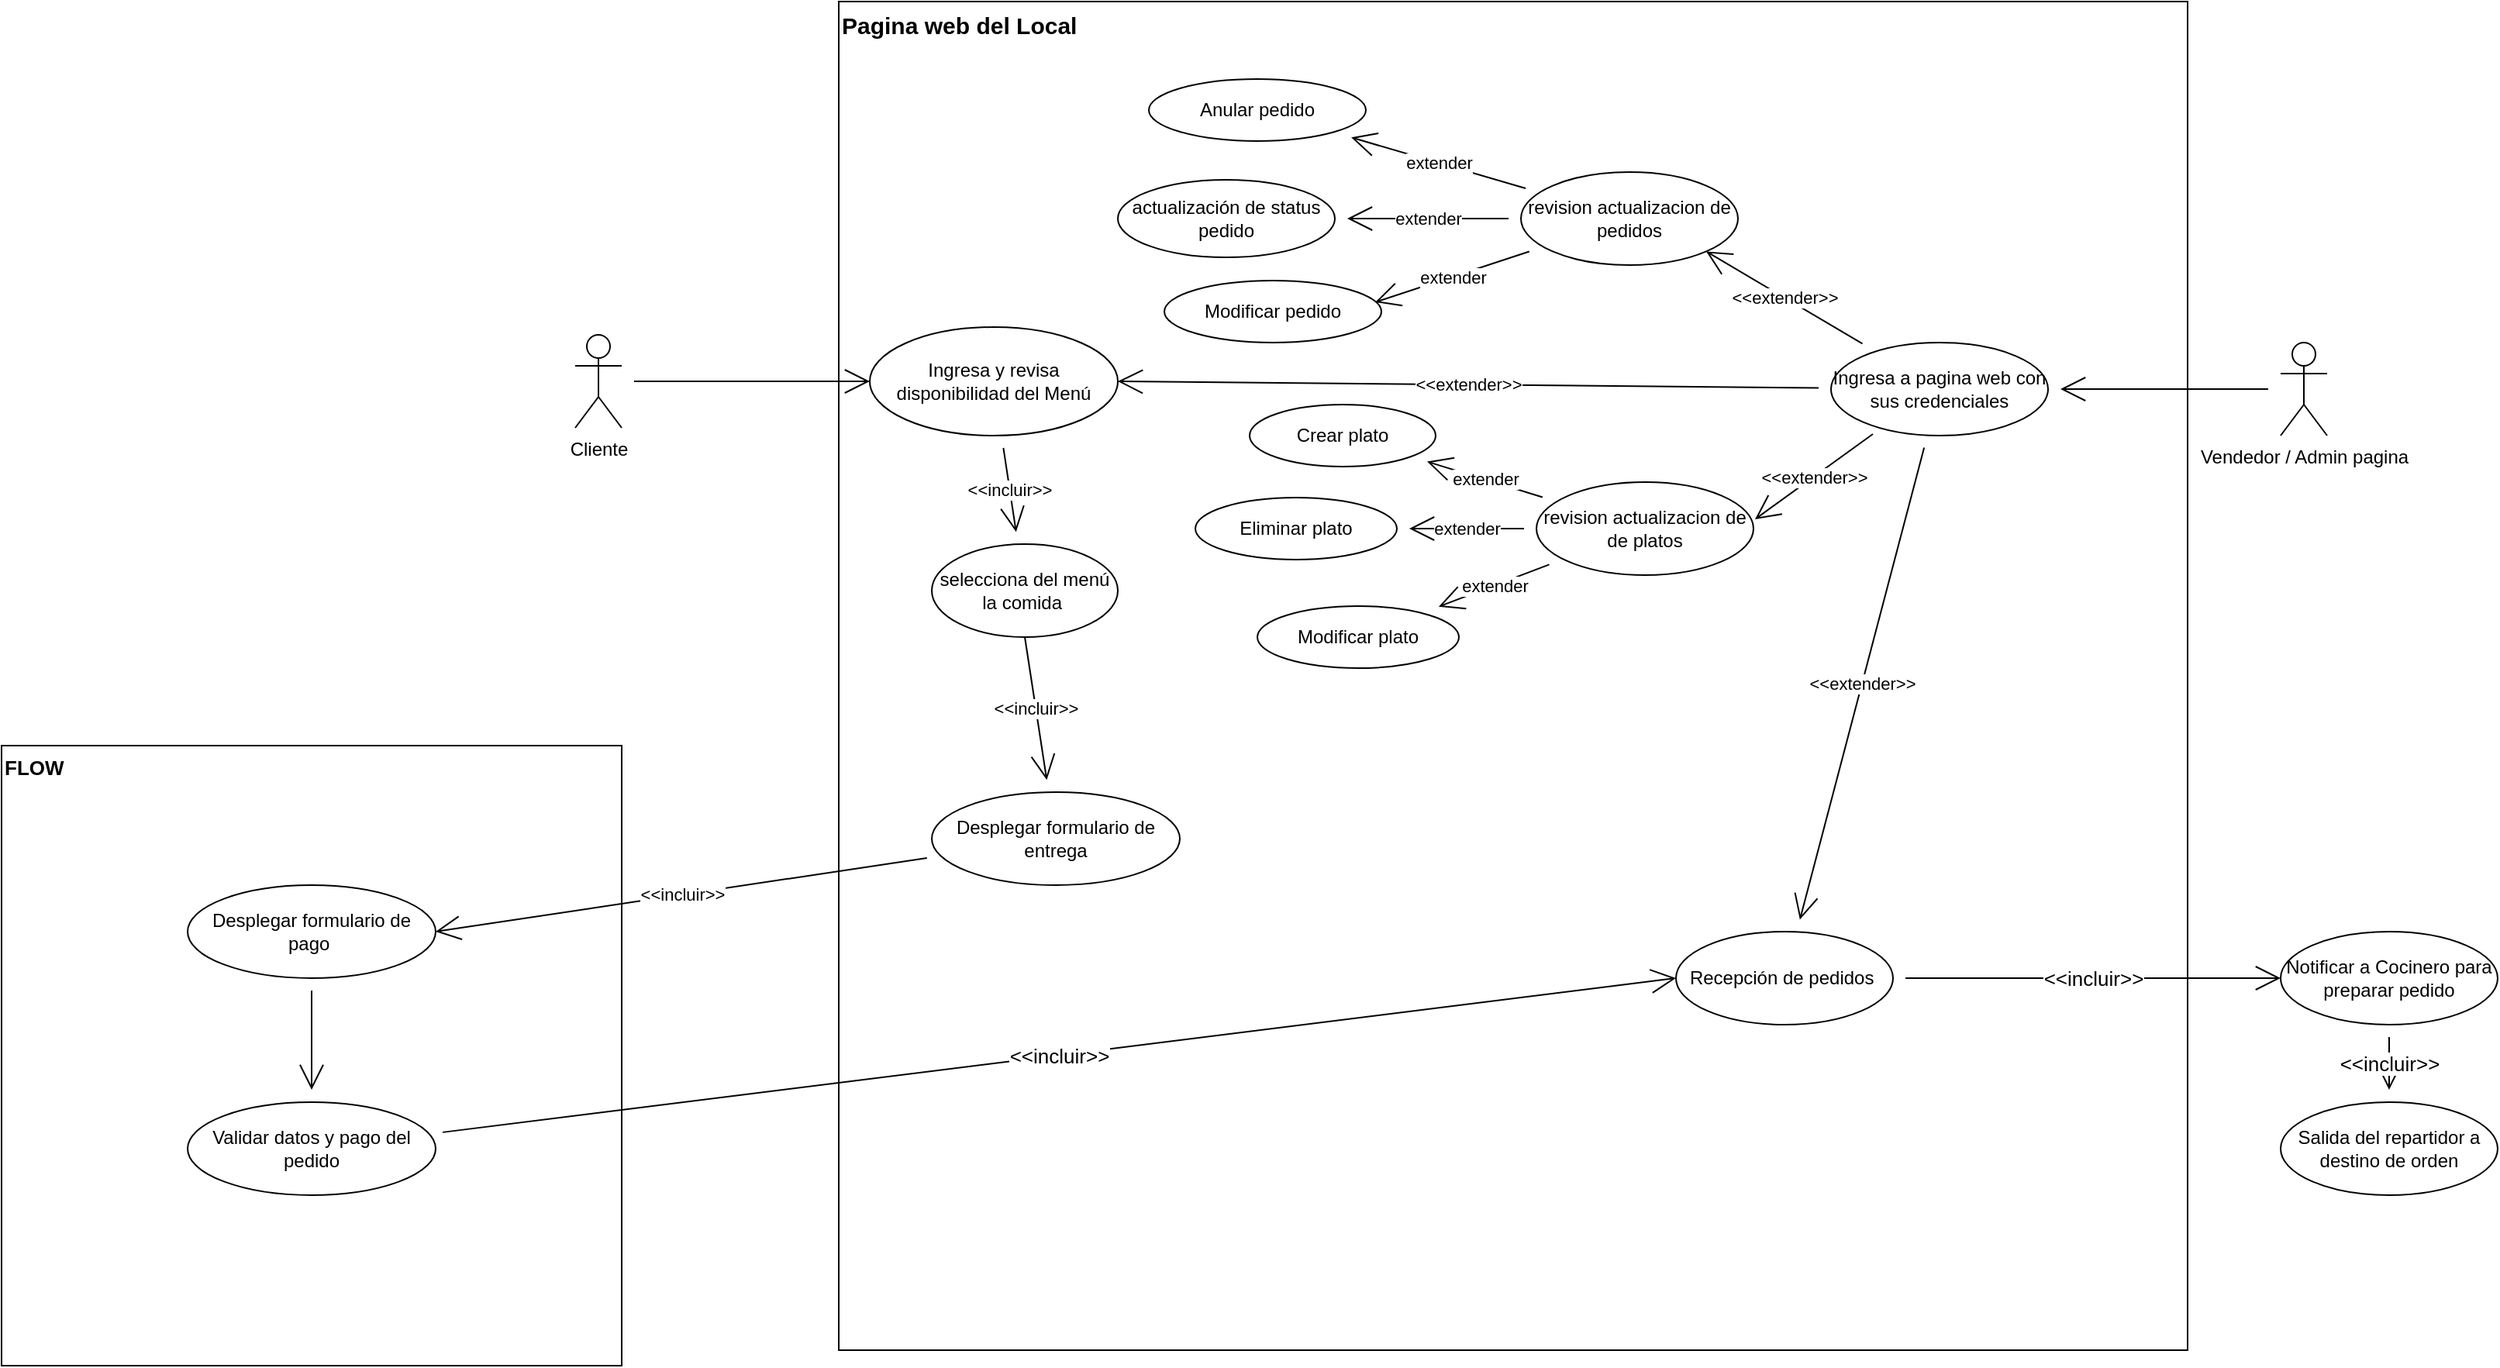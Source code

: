 <mxfile version="15.3.0" type="github">
  <diagram id="mLaqVGmufsQvIR3UZSTQ" name="Page-1">
    <mxGraphModel dx="1673" dy="878" grid="1" gridSize="10" guides="1" tooltips="1" connect="1" arrows="1" fold="1" page="1" pageScale="1" pageWidth="827" pageHeight="1169" math="0" shadow="0">
      <root>
        <mxCell id="0" />
        <mxCell id="1" parent="0" />
        <mxCell id="karAB3NTuRDeZkoCk4Q4-1" value="Pagina web del Local" style="whiteSpace=wrap;html=1;aspect=fixed;hachureGap=4;pointerEvents=0;align=left;verticalAlign=top;labelBackgroundColor=none;fontStyle=1;fontSize=15;" vertex="1" parent="1">
          <mxGeometry x="1100" y="30" width="870" height="870" as="geometry" />
        </mxCell>
        <mxCell id="karAB3NTuRDeZkoCk4Q4-2" value="" style="edgeStyle=none;curved=1;rounded=0;orthogonalLoop=1;jettySize=auto;html=1;endArrow=open;startSize=14;endSize=14;sourcePerimeterSpacing=8;targetPerimeterSpacing=8;entryX=0;entryY=0.5;entryDx=0;entryDy=0;" edge="1" parent="1" source="karAB3NTuRDeZkoCk4Q4-3" target="karAB3NTuRDeZkoCk4Q4-6">
          <mxGeometry relative="1" as="geometry">
            <mxPoint x="1040" y="310" as="targetPoint" />
          </mxGeometry>
        </mxCell>
        <mxCell id="karAB3NTuRDeZkoCk4Q4-3" value="Cliente" style="shape=umlActor;verticalLabelPosition=bottom;verticalAlign=top;html=1;outlineConnect=0;hachureGap=4;pointerEvents=0;" vertex="1" parent="1">
          <mxGeometry x="930" y="245" width="30" height="60" as="geometry" />
        </mxCell>
        <mxCell id="karAB3NTuRDeZkoCk4Q4-4" value="&amp;lt;&amp;lt;incluir&amp;gt;&amp;gt;" style="edgeStyle=none;curved=1;rounded=0;orthogonalLoop=1;jettySize=auto;html=1;endArrow=open;startSize=14;endSize=14;sourcePerimeterSpacing=8;targetPerimeterSpacing=8;exitX=0.5;exitY=1;exitDx=0;exitDy=0;" edge="1" parent="1" source="karAB3NTuRDeZkoCk4Q4-8" target="karAB3NTuRDeZkoCk4Q4-7">
          <mxGeometry relative="1" as="geometry">
            <mxPoint x="1450" y="360" as="sourcePoint" />
          </mxGeometry>
        </mxCell>
        <mxCell id="karAB3NTuRDeZkoCk4Q4-5" value="&amp;lt;&amp;lt;incluir&amp;gt;&amp;gt;" style="edgeStyle=none;curved=1;rounded=0;orthogonalLoop=1;jettySize=auto;html=1;endArrow=open;startSize=14;endSize=14;sourcePerimeterSpacing=8;targetPerimeterSpacing=8;" edge="1" parent="1" source="karAB3NTuRDeZkoCk4Q4-6" target="karAB3NTuRDeZkoCk4Q4-8">
          <mxGeometry relative="1" as="geometry" />
        </mxCell>
        <mxCell id="karAB3NTuRDeZkoCk4Q4-6" value="Ingresa y revisa disponibilidad del Menú" style="ellipse;whiteSpace=wrap;html=1;hachureGap=4;pointerEvents=0;align=center;verticalAlign=middle;" vertex="1" parent="1">
          <mxGeometry x="1120" y="240" width="160" height="70" as="geometry" />
        </mxCell>
        <mxCell id="karAB3NTuRDeZkoCk4Q4-7" value="Desplegar formulario de entrega" style="ellipse;whiteSpace=wrap;html=1;hachureGap=4;" vertex="1" parent="1">
          <mxGeometry x="1160" y="540" width="160" height="60" as="geometry" />
        </mxCell>
        <mxCell id="karAB3NTuRDeZkoCk4Q4-8" value="selecciona del menú la comida&amp;nbsp;" style="ellipse;whiteSpace=wrap;html=1;hachureGap=4;" vertex="1" parent="1">
          <mxGeometry x="1160" y="380" width="120" height="60" as="geometry" />
        </mxCell>
        <mxCell id="karAB3NTuRDeZkoCk4Q4-9" value="" style="edgeStyle=none;curved=1;rounded=0;orthogonalLoop=1;jettySize=auto;html=1;endArrow=open;startSize=14;endSize=14;sourcePerimeterSpacing=8;targetPerimeterSpacing=8;" edge="1" parent="1" source="karAB3NTuRDeZkoCk4Q4-11" target="karAB3NTuRDeZkoCk4Q4-15">
          <mxGeometry relative="1" as="geometry" />
        </mxCell>
        <mxCell id="karAB3NTuRDeZkoCk4Q4-10" value="&amp;lt;&amp;lt;extender&amp;gt;&amp;gt;" style="edgeStyle=none;curved=1;rounded=0;orthogonalLoop=1;jettySize=auto;html=1;endArrow=open;startSize=14;endSize=14;sourcePerimeterSpacing=8;targetPerimeterSpacing=8;entryX=1.007;entryY=0.4;entryDx=0;entryDy=0;entryPerimeter=0;exitX=0.193;exitY=0.983;exitDx=0;exitDy=0;exitPerimeter=0;" edge="1" parent="1" source="karAB3NTuRDeZkoCk4Q4-15" target="karAB3NTuRDeZkoCk4Q4-19">
          <mxGeometry relative="1" as="geometry">
            <mxPoint x="1849.353" y="393.571" as="targetPoint" />
          </mxGeometry>
        </mxCell>
        <mxCell id="karAB3NTuRDeZkoCk4Q4-11" value="Vendedor / Admin pagina" style="shape=umlActor;verticalLabelPosition=bottom;verticalAlign=top;html=1;outlineConnect=0;hachureGap=4;pointerEvents=0;" vertex="1" parent="1">
          <mxGeometry x="2030" y="250" width="30" height="60" as="geometry" />
        </mxCell>
        <mxCell id="karAB3NTuRDeZkoCk4Q4-12" value="&amp;lt;&amp;lt;extender&amp;gt;&amp;gt;" style="edgeStyle=none;curved=1;rounded=0;orthogonalLoop=1;jettySize=auto;html=1;endArrow=open;startSize=14;endSize=14;sourcePerimeterSpacing=8;targetPerimeterSpacing=8;entryX=1;entryY=0.5;entryDx=0;entryDy=0;" edge="1" parent="1" source="karAB3NTuRDeZkoCk4Q4-15" target="karAB3NTuRDeZkoCk4Q4-6">
          <mxGeometry relative="1" as="geometry">
            <mxPoint x="1508" y="270" as="targetPoint" />
          </mxGeometry>
        </mxCell>
        <mxCell id="karAB3NTuRDeZkoCk4Q4-13" value="&amp;lt;&amp;lt;extender&amp;gt;&amp;gt;" style="edgeStyle=none;curved=1;rounded=0;orthogonalLoop=1;jettySize=auto;html=1;endArrow=open;startSize=14;endSize=14;sourcePerimeterSpacing=8;targetPerimeterSpacing=8;" edge="1" parent="1" source="karAB3NTuRDeZkoCk4Q4-15" target="karAB3NTuRDeZkoCk4Q4-21">
          <mxGeometry relative="1" as="geometry" />
        </mxCell>
        <mxCell id="karAB3NTuRDeZkoCk4Q4-14" value="&amp;lt;&amp;lt;extender&amp;gt;&amp;gt;" style="edgeStyle=none;curved=1;rounded=0;orthogonalLoop=1;jettySize=auto;html=1;endArrow=open;startSize=14;endSize=14;sourcePerimeterSpacing=8;targetPerimeterSpacing=8;entryX=1;entryY=1;entryDx=0;entryDy=0;" edge="1" parent="1" source="karAB3NTuRDeZkoCk4Q4-15" target="karAB3NTuRDeZkoCk4Q4-25">
          <mxGeometry relative="1" as="geometry">
            <mxPoint x="1740" y="178" as="targetPoint" />
          </mxGeometry>
        </mxCell>
        <mxCell id="karAB3NTuRDeZkoCk4Q4-15" value="Ingresa a pagina web con sus credenciales" style="ellipse;whiteSpace=wrap;html=1;verticalAlign=middle;hachureGap=4;align=center;" vertex="1" parent="1">
          <mxGeometry x="1740" y="250" width="140" height="60" as="geometry" />
        </mxCell>
        <mxCell id="karAB3NTuRDeZkoCk4Q4-16" value="extender" style="edgeStyle=none;curved=1;rounded=0;orthogonalLoop=1;jettySize=auto;html=1;endArrow=open;startSize=14;endSize=14;sourcePerimeterSpacing=8;targetPerimeterSpacing=8;" edge="1" parent="1" source="karAB3NTuRDeZkoCk4Q4-19" target="karAB3NTuRDeZkoCk4Q4-29">
          <mxGeometry relative="1" as="geometry" />
        </mxCell>
        <mxCell id="karAB3NTuRDeZkoCk4Q4-17" value="extender" style="edgeStyle=none;curved=1;rounded=0;orthogonalLoop=1;jettySize=auto;html=1;endArrow=open;startSize=14;endSize=14;sourcePerimeterSpacing=8;targetPerimeterSpacing=8;" edge="1" parent="1" source="karAB3NTuRDeZkoCk4Q4-19" target="karAB3NTuRDeZkoCk4Q4-30">
          <mxGeometry relative="1" as="geometry" />
        </mxCell>
        <mxCell id="karAB3NTuRDeZkoCk4Q4-18" value="extender" style="edgeStyle=none;curved=1;rounded=0;orthogonalLoop=1;jettySize=auto;html=1;endArrow=open;startSize=14;endSize=14;sourcePerimeterSpacing=8;targetPerimeterSpacing=8;" edge="1" parent="1" source="karAB3NTuRDeZkoCk4Q4-19" target="karAB3NTuRDeZkoCk4Q4-31">
          <mxGeometry relative="1" as="geometry">
            <mxPoint x="1600" y="462" as="targetPoint" />
          </mxGeometry>
        </mxCell>
        <mxCell id="karAB3NTuRDeZkoCk4Q4-19" value="revision actualizacion de de platos" style="ellipse;whiteSpace=wrap;html=1;verticalAlign=middle;hachureGap=4;align=center;" vertex="1" parent="1">
          <mxGeometry x="1550" y="340" width="140" height="60" as="geometry" />
        </mxCell>
        <mxCell id="karAB3NTuRDeZkoCk4Q4-20" value="&amp;lt;&amp;lt;incluir&amp;gt;&amp;gt;" style="edgeStyle=none;curved=1;rounded=0;orthogonalLoop=1;jettySize=auto;html=1;fontSize=13;endArrow=open;startSize=14;endSize=14;sourcePerimeterSpacing=8;targetPerimeterSpacing=8;entryX=0;entryY=0.5;entryDx=0;entryDy=0;" edge="1" parent="1" source="karAB3NTuRDeZkoCk4Q4-21" target="karAB3NTuRDeZkoCk4Q4-39">
          <mxGeometry relative="1" as="geometry">
            <mxPoint x="1842" y="610" as="targetPoint" />
          </mxGeometry>
        </mxCell>
        <mxCell id="karAB3NTuRDeZkoCk4Q4-21" value="Recepción de pedidos&amp;nbsp;" style="ellipse;whiteSpace=wrap;html=1;verticalAlign=middle;hachureGap=4;align=center;" vertex="1" parent="1">
          <mxGeometry x="1640" y="630" width="140" height="60" as="geometry" />
        </mxCell>
        <mxCell id="karAB3NTuRDeZkoCk4Q4-22" value="extender" style="edgeStyle=none;curved=1;rounded=0;orthogonalLoop=1;jettySize=auto;html=1;endArrow=open;startSize=14;endSize=14;sourcePerimeterSpacing=8;targetPerimeterSpacing=8;" edge="1" parent="1" source="karAB3NTuRDeZkoCk4Q4-25" target="karAB3NTuRDeZkoCk4Q4-26">
          <mxGeometry relative="1" as="geometry" />
        </mxCell>
        <mxCell id="karAB3NTuRDeZkoCk4Q4-23" value="extender" style="edgeStyle=none;curved=1;rounded=0;orthogonalLoop=1;jettySize=auto;html=1;endArrow=open;startSize=14;endSize=14;sourcePerimeterSpacing=8;targetPerimeterSpacing=8;" edge="1" parent="1" source="karAB3NTuRDeZkoCk4Q4-25" target="karAB3NTuRDeZkoCk4Q4-27">
          <mxGeometry relative="1" as="geometry" />
        </mxCell>
        <mxCell id="karAB3NTuRDeZkoCk4Q4-24" value="extender" style="edgeStyle=none;curved=1;rounded=0;orthogonalLoop=1;jettySize=auto;html=1;endArrow=open;startSize=14;endSize=14;sourcePerimeterSpacing=8;targetPerimeterSpacing=8;entryX=0.971;entryY=0.35;entryDx=0;entryDy=0;entryPerimeter=0;" edge="1" parent="1" source="karAB3NTuRDeZkoCk4Q4-25" target="karAB3NTuRDeZkoCk4Q4-28">
          <mxGeometry relative="1" as="geometry">
            <mxPoint x="1590" y="272" as="targetPoint" />
          </mxGeometry>
        </mxCell>
        <mxCell id="karAB3NTuRDeZkoCk4Q4-25" value="revision actualizacion de pedidos" style="ellipse;whiteSpace=wrap;html=1;verticalAlign=middle;hachureGap=4;align=center;" vertex="1" parent="1">
          <mxGeometry x="1540" y="140" width="140" height="60" as="geometry" />
        </mxCell>
        <mxCell id="karAB3NTuRDeZkoCk4Q4-26" value="Anular pedido" style="ellipse;whiteSpace=wrap;html=1;verticalAlign=middle;hachureGap=4;align=center;" vertex="1" parent="1">
          <mxGeometry x="1300" y="80" width="140" height="40" as="geometry" />
        </mxCell>
        <mxCell id="karAB3NTuRDeZkoCk4Q4-27" value="actualización de status pedido" style="ellipse;whiteSpace=wrap;html=1;verticalAlign=middle;hachureGap=4;align=center;" vertex="1" parent="1">
          <mxGeometry x="1280" y="145" width="140" height="50" as="geometry" />
        </mxCell>
        <mxCell id="karAB3NTuRDeZkoCk4Q4-28" value="Modificar pedido" style="ellipse;whiteSpace=wrap;html=1;verticalAlign=middle;hachureGap=4;align=center;" vertex="1" parent="1">
          <mxGeometry x="1310" y="210" width="140" height="40" as="geometry" />
        </mxCell>
        <mxCell id="karAB3NTuRDeZkoCk4Q4-29" value="Crear plato" style="ellipse;whiteSpace=wrap;html=1;hachureGap=4;" vertex="1" parent="1">
          <mxGeometry x="1365" y="290" width="120" height="40" as="geometry" />
        </mxCell>
        <mxCell id="karAB3NTuRDeZkoCk4Q4-30" value="Eliminar plato" style="ellipse;whiteSpace=wrap;html=1;verticalAlign=middle;hachureGap=4;align=center;" vertex="1" parent="1">
          <mxGeometry x="1330" y="350" width="130" height="40" as="geometry" />
        </mxCell>
        <mxCell id="karAB3NTuRDeZkoCk4Q4-31" value="Modificar plato" style="ellipse;whiteSpace=wrap;html=1;verticalAlign=middle;hachureGap=4;align=center;" vertex="1" parent="1">
          <mxGeometry x="1370" y="420" width="130" height="40" as="geometry" />
        </mxCell>
        <mxCell id="karAB3NTuRDeZkoCk4Q4-32" value="FLOW" style="whiteSpace=wrap;html=1;aspect=fixed;hachureGap=4;pointerEvents=0;align=left;verticalAlign=top;labelBackgroundColor=none;fontStyle=1;fontSize=13;" vertex="1" parent="1">
          <mxGeometry x="560" y="510" width="400" height="400" as="geometry" />
        </mxCell>
        <mxCell id="karAB3NTuRDeZkoCk4Q4-33" value="" style="edgeStyle=none;curved=1;rounded=0;orthogonalLoop=1;jettySize=auto;html=1;fontSize=13;endArrow=open;startSize=14;endSize=14;sourcePerimeterSpacing=8;targetPerimeterSpacing=8;" edge="1" parent="1" source="karAB3NTuRDeZkoCk4Q4-34" target="karAB3NTuRDeZkoCk4Q4-37">
          <mxGeometry relative="1" as="geometry" />
        </mxCell>
        <mxCell id="karAB3NTuRDeZkoCk4Q4-34" value="Desplegar formulario de pago&amp;nbsp;" style="ellipse;whiteSpace=wrap;html=1;hachureGap=4;" vertex="1" parent="1">
          <mxGeometry x="680" y="600" width="160" height="60" as="geometry" />
        </mxCell>
        <mxCell id="karAB3NTuRDeZkoCk4Q4-35" value="&amp;lt;&amp;lt;incluir&amp;gt;&amp;gt;" style="edgeStyle=none;curved=1;rounded=0;orthogonalLoop=1;jettySize=auto;html=1;endArrow=open;startSize=14;endSize=14;sourcePerimeterSpacing=8;targetPerimeterSpacing=8;entryX=1;entryY=0.5;entryDx=0;entryDy=0;" edge="1" parent="1" source="karAB3NTuRDeZkoCk4Q4-7" target="karAB3NTuRDeZkoCk4Q4-34">
          <mxGeometry relative="1" as="geometry">
            <mxPoint x="940" y="640" as="targetPoint" />
          </mxGeometry>
        </mxCell>
        <mxCell id="karAB3NTuRDeZkoCk4Q4-36" value="&amp;lt;&amp;lt;incluir&amp;gt;&amp;gt;" style="edgeStyle=none;curved=1;rounded=0;orthogonalLoop=1;jettySize=auto;html=1;fontSize=13;endArrow=open;startSize=14;endSize=14;sourcePerimeterSpacing=8;targetPerimeterSpacing=8;entryX=0;entryY=0.5;entryDx=0;entryDy=0;" edge="1" parent="1" source="karAB3NTuRDeZkoCk4Q4-37" target="karAB3NTuRDeZkoCk4Q4-21">
          <mxGeometry relative="1" as="geometry">
            <mxPoint x="1414.836" y="660.861" as="targetPoint" />
          </mxGeometry>
        </mxCell>
        <mxCell id="karAB3NTuRDeZkoCk4Q4-37" value="Validar datos y pago del pedido" style="ellipse;whiteSpace=wrap;html=1;hachureGap=4;" vertex="1" parent="1">
          <mxGeometry x="680" y="740" width="160" height="60" as="geometry" />
        </mxCell>
        <mxCell id="karAB3NTuRDeZkoCk4Q4-38" value="&amp;lt;&amp;lt;incluir&amp;gt;&amp;gt;" style="edgeStyle=none;curved=1;rounded=0;orthogonalLoop=1;jettySize=auto;html=1;fontSize=13;endArrow=open;startSize=14;endSize=14;sourcePerimeterSpacing=8;targetPerimeterSpacing=8;" edge="1" parent="1" source="karAB3NTuRDeZkoCk4Q4-39" target="karAB3NTuRDeZkoCk4Q4-40">
          <mxGeometry relative="1" as="geometry" />
        </mxCell>
        <mxCell id="karAB3NTuRDeZkoCk4Q4-39" value="Notificar a Cocinero para preparar pedido" style="ellipse;whiteSpace=wrap;html=1;verticalAlign=middle;hachureGap=4;align=center;" vertex="1" parent="1">
          <mxGeometry x="2030" y="630" width="140" height="60" as="geometry" />
        </mxCell>
        <mxCell id="karAB3NTuRDeZkoCk4Q4-40" value="Salida del repartidor a destino de orden" style="ellipse;whiteSpace=wrap;html=1;verticalAlign=middle;hachureGap=4;align=center;" vertex="1" parent="1">
          <mxGeometry x="2030" y="740" width="140" height="60" as="geometry" />
        </mxCell>
      </root>
    </mxGraphModel>
  </diagram>
</mxfile>

